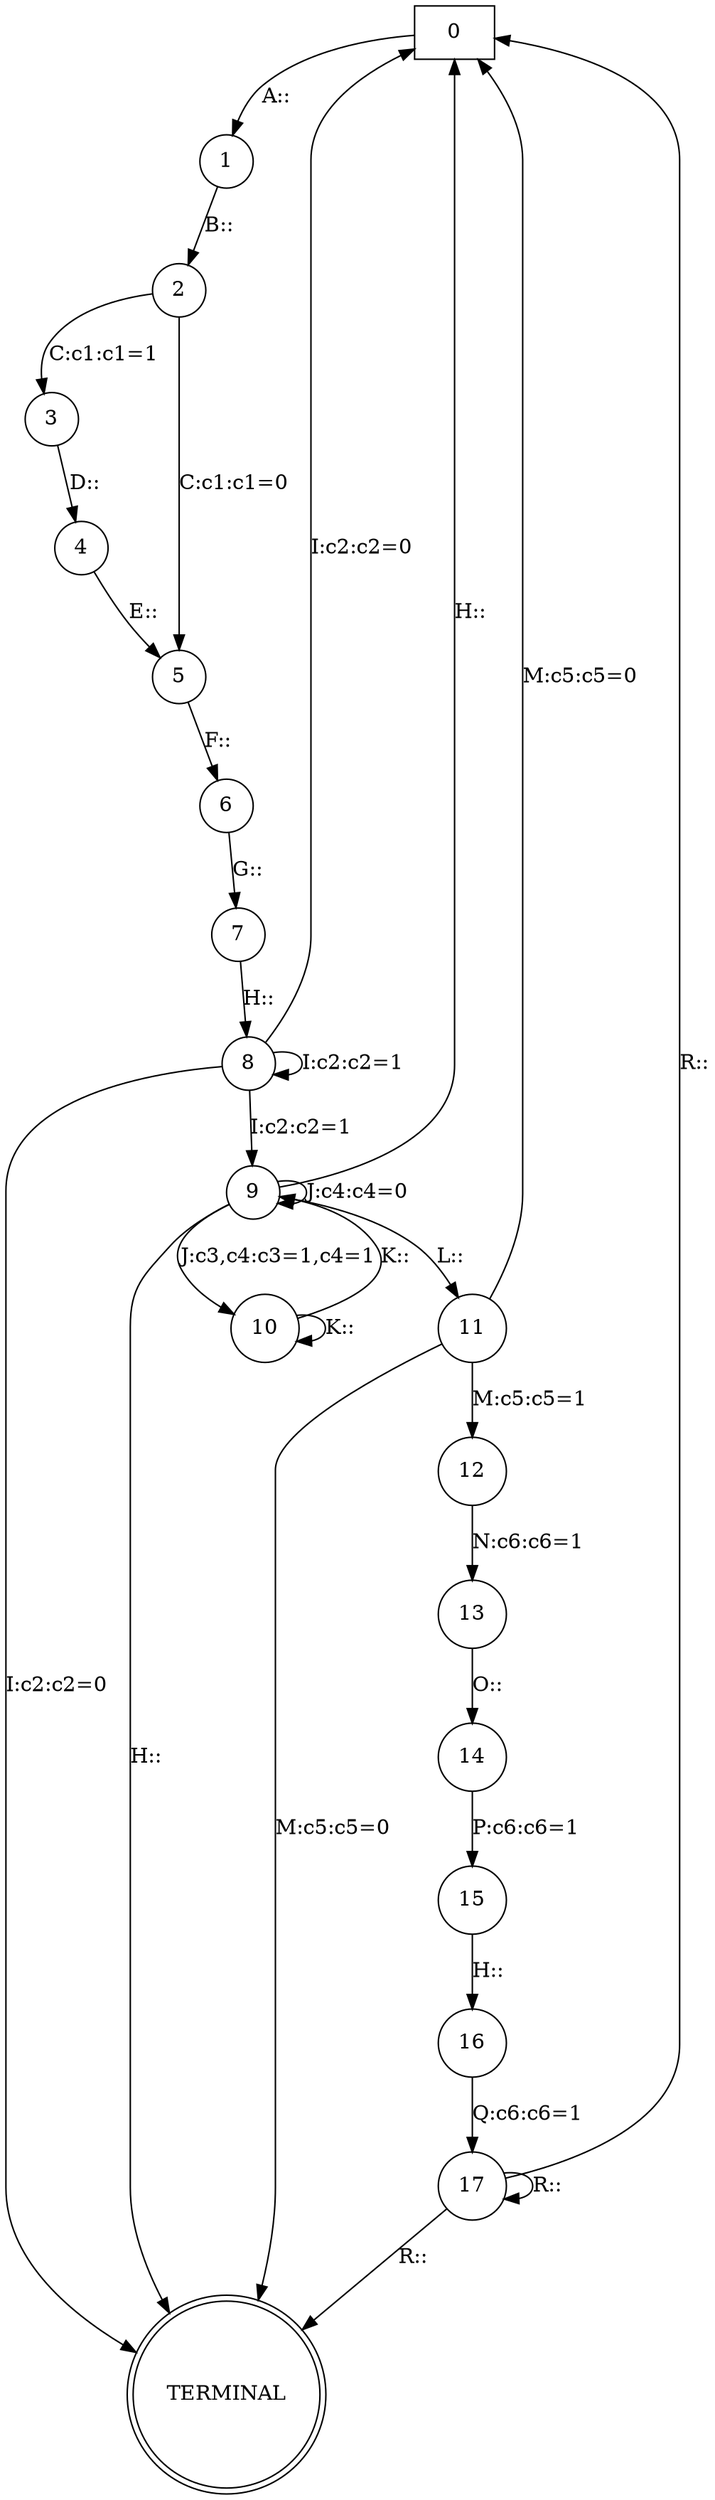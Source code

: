 digraph  {
0 [label=0, attr="{}", shape=box];
1 [label=1, attr="{}", shape=circle];
2 [label=2, attr="{}", shape=circle];
3 [label=3, attr="{}", shape=circle];
4 [label=4, attr="{}", shape=circle];
5 [label=5, attr="{}", shape=circle];
6 [label=6, attr="{}", shape=circle];
7 [label=7, attr="{}", shape=circle];
8 [label=8, attr="{}", shape=circle];
9 [label=9, attr="{}", shape=circle];
10 [label=10, attr="{}", shape=circle];
11 [label=11, attr="{}", shape=circle];
12 [label=12, attr="{}", shape=circle];
13 [label=13, attr="{}", shape=circle];
14 [label=14, attr="{}", shape=circle];
15 [label=15, attr="{}", shape=circle];
16 [label=16, attr="{}", shape=circle];
17 [label=17, attr="{}", shape=circle];
TERMINAL [label=TERMINAL, attr="{}", shape=doublecircle];
0 -> 1  [label="A::", prob=1];
1 -> 2  [label="B::", prob=1];
2 -> 3  [label="C:c1:c1=1", prob="0.5"];
2 -> 5  [label="C:c1:c1=0", prob="0.5"];
3 -> 4  [label="D::", prob=1];
4 -> 5  [label="E::", prob=1];
5 -> 6  [label="F::", prob=1];
6 -> 7  [label="G::", prob=1];
7 -> 8  [label="H::", prob=1];
8 -> 8  [label="I:c2:c2=1", prob="0.1"];
8 -> 9  [label="I:c2:c2=1", prob="0.7"];
8 -> TERMINAL  [label="I:c2:c2=0", prob="0.1"];
8 -> 0  [label="I:c2:c2=0", prob="0.1"];
9 -> 9  [label="J:c4:c4=0", prob="0.05"];
9 -> 10  [label="J:c3,c4:c3=1,c4=1", prob="0.35"];
9 -> 11  [label="L::", prob="0.35"];
9 -> TERMINAL  [label="H::", prob="0.1"];
9 -> 0  [label="H::", prob="0.1"];
10 -> 10  [label="K::", prob="0.3"];
10 -> 9  [label="K::", prob="0.7"];
11 -> 12  [label="M:c5:c5=1", prob="0.7"];
11 -> TERMINAL  [label="M:c5:c5=0", prob="0.2"];
11 -> 0  [label="M:c5:c5=0", prob="0.1"];
12 -> 13  [label="N:c6:c6=1", prob=1];
13 -> 14  [label="O::", prob=1];
14 -> 15  [label="P:c6:c6=1", prob=1];
15 -> 16  [label="H::", prob=1];
16 -> 17  [label="Q:c6:c6=1", prob=1];
17 -> 17  [label="R::", prob="0.3"];
17 -> TERMINAL  [label="R::", prob="0.6"];
17 -> 0  [label="R::", prob="0.1"];
}

